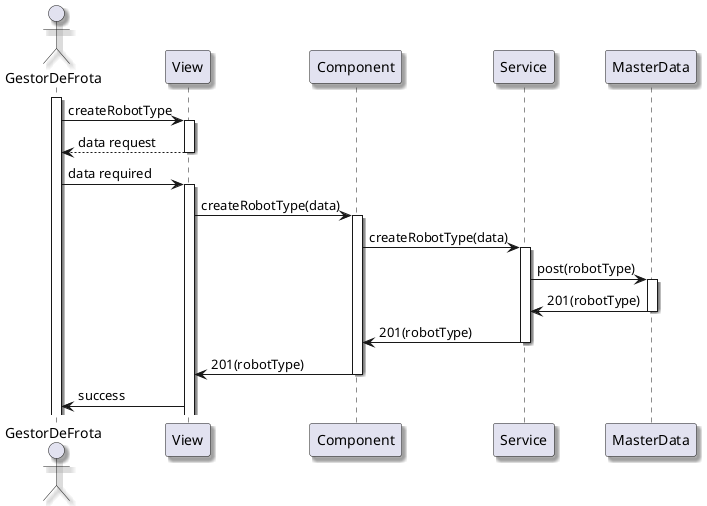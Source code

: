 @startuml
skinparam handwritten false
skinparam monochrome false
skinparam packageStyle rect
skinparam defaultFontName FG Virgil
skinparam shadowing true

actor GestorDeFrota as GestorDeFrota

activate GestorDeFrota
GestorDeFrota -> View: createRobotType
activate View
View --> GestorDeFrota: data request
deactivate View
GestorDeFrota -> View: data required
activate View
View -> Component: createRobotType(data)
activate Component
Component -> Service: createRobotType(data)
activate Service
Service -> MasterData: post(robotType)
activate MasterData
MasterData -> Service: 201(robotType)
deactivate MasterData
Service -> Component: 201(robotType)
deactivate Service
Component -> View: 201(robotType)
deactivate Component
View -> GestorDeFrota: success

@enduml